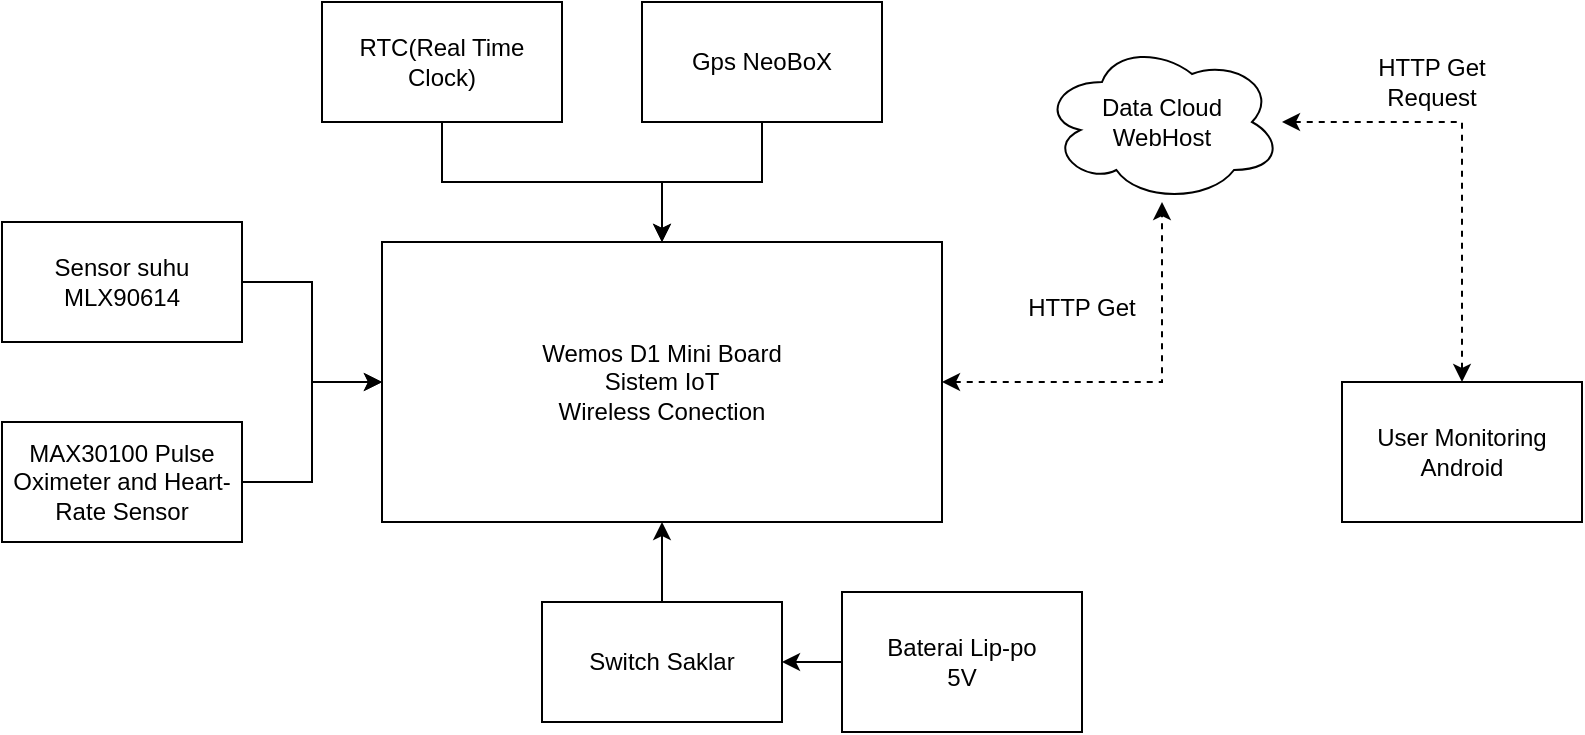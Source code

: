 <mxfile version="14.5.10" type="github">
  <diagram id="KQNDygcgDZLvnODnP6uo" name="Page-1">
    <mxGraphModel dx="1210" dy="620" grid="1" gridSize="10" guides="1" tooltips="1" connect="1" arrows="1" fold="1" page="1" pageScale="1" pageWidth="1169" pageHeight="827" math="0" shadow="0">
      <root>
        <mxCell id="0" />
        <mxCell id="1" parent="0" />
        <mxCell id="rLE2kNvw1dQ29zigf44E-4" value="" style="edgeStyle=orthogonalEdgeStyle;rounded=0;orthogonalLoop=1;jettySize=auto;html=1;" parent="1" source="GLq082n1MHP-56mILdO1-1" target="GLq082n1MHP-56mILdO1-2" edge="1">
          <mxGeometry relative="1" as="geometry" />
        </mxCell>
        <mxCell id="GLq082n1MHP-56mILdO1-1" value="&lt;div&gt;Sensor suhu&lt;/div&gt;&lt;div&gt;MLX90614&lt;br&gt;&lt;/div&gt;" style="rounded=0;whiteSpace=wrap;html=1;" parent="1" vertex="1">
          <mxGeometry x="110" y="160" width="120" height="60" as="geometry" />
        </mxCell>
        <mxCell id="rLE2kNvw1dQ29zigf44E-5" value="" style="edgeStyle=orthogonalEdgeStyle;rounded=0;orthogonalLoop=1;jettySize=auto;html=1;dashed=1;startArrow=classic;startFill=1;" parent="1" source="GLq082n1MHP-56mILdO1-2" target="rLE2kNvw1dQ29zigf44E-1" edge="1">
          <mxGeometry relative="1" as="geometry" />
        </mxCell>
        <mxCell id="GLq082n1MHP-56mILdO1-2" value="&lt;div&gt;Wemos D1 Mini Board&lt;/div&gt;&lt;div&gt;Sistem IoT&lt;/div&gt;&lt;div&gt;Wireless Conection&lt;br&gt;&lt;/div&gt;" style="rounded=0;whiteSpace=wrap;html=1;" parent="1" vertex="1">
          <mxGeometry x="300" y="170" width="280" height="140" as="geometry" />
        </mxCell>
        <mxCell id="rLE2kNvw1dQ29zigf44E-3" value="" style="edgeStyle=orthogonalEdgeStyle;rounded=0;orthogonalLoop=1;jettySize=auto;html=1;" parent="1" source="GLq082n1MHP-56mILdO1-3" target="GLq082n1MHP-56mILdO1-2" edge="1">
          <mxGeometry relative="1" as="geometry" />
        </mxCell>
        <mxCell id="GLq082n1MHP-56mILdO1-3" value="MAX30100 Pulse Oximeter and Heart-Rate Sensor " style="rounded=0;whiteSpace=wrap;html=1;" parent="1" vertex="1">
          <mxGeometry x="110" y="260" width="120" height="60" as="geometry" />
        </mxCell>
        <mxCell id="rLE2kNvw1dQ29zigf44E-2" value="" style="edgeStyle=orthogonalEdgeStyle;rounded=0;orthogonalLoop=1;jettySize=auto;html=1;startArrow=none;" parent="1" source="M0zyZgAfgKPM6vkzv-a--2" target="GLq082n1MHP-56mILdO1-2" edge="1">
          <mxGeometry relative="1" as="geometry" />
        </mxCell>
        <mxCell id="GLq082n1MHP-56mILdO1-4" value="&lt;div&gt;Baterai Lip-po&lt;br&gt;&lt;/div&gt;&lt;div&gt;5V&lt;br&gt;&lt;/div&gt;" style="rounded=0;whiteSpace=wrap;html=1;" parent="1" vertex="1">
          <mxGeometry x="530" y="345" width="120" height="70" as="geometry" />
        </mxCell>
        <mxCell id="rLE2kNvw1dQ29zigf44E-14" value="" style="edgeStyle=orthogonalEdgeStyle;rounded=0;orthogonalLoop=1;jettySize=auto;html=1;startArrow=classic;startFill=1;dashed=1;" parent="1" source="rLE2kNvw1dQ29zigf44E-1" target="rLE2kNvw1dQ29zigf44E-10" edge="1">
          <mxGeometry relative="1" as="geometry" />
        </mxCell>
        <mxCell id="rLE2kNvw1dQ29zigf44E-1" value="&lt;div&gt;Data Cloud&lt;/div&gt;&lt;div&gt;WebHost&lt;/div&gt;" style="ellipse;shape=cloud;whiteSpace=wrap;html=1;" parent="1" vertex="1">
          <mxGeometry x="630" y="70" width="120" height="80" as="geometry" />
        </mxCell>
        <mxCell id="rLE2kNvw1dQ29zigf44E-9" value="" style="edgeStyle=orthogonalEdgeStyle;rounded=0;orthogonalLoop=1;jettySize=auto;html=1;" parent="1" source="rLE2kNvw1dQ29zigf44E-8" target="GLq082n1MHP-56mILdO1-2" edge="1">
          <mxGeometry relative="1" as="geometry" />
        </mxCell>
        <mxCell id="rLE2kNvw1dQ29zigf44E-8" value="RTC(Real Time Clock)" style="rounded=0;whiteSpace=wrap;html=1;" parent="1" vertex="1">
          <mxGeometry x="270" y="50" width="120" height="60" as="geometry" />
        </mxCell>
        <mxCell id="rLE2kNvw1dQ29zigf44E-10" value="&lt;div&gt;User Monitoring&lt;/div&gt;&lt;div&gt;Android&lt;/div&gt;" style="rounded=0;whiteSpace=wrap;html=1;" parent="1" vertex="1">
          <mxGeometry x="780" y="240" width="120" height="70" as="geometry" />
        </mxCell>
        <mxCell id="rLE2kNvw1dQ29zigf44E-11" value="HTTP Get Request" style="text;html=1;strokeColor=none;fillColor=none;align=center;verticalAlign=middle;whiteSpace=wrap;rounded=0;" parent="1" vertex="1">
          <mxGeometry x="780" y="80" width="90" height="20" as="geometry" />
        </mxCell>
        <mxCell id="rLE2kNvw1dQ29zigf44E-12" value="&#xa;HTTP Get&#xa;&#xa;" style="text;html=1;strokeColor=none;fillColor=none;align=center;verticalAlign=middle;whiteSpace=wrap;rounded=0;" parent="1" vertex="1">
          <mxGeometry x="610" y="200" width="80" height="20" as="geometry" />
        </mxCell>
        <mxCell id="M0zyZgAfgKPM6vkzv-a--2" value="Switch Saklar" style="rounded=0;whiteSpace=wrap;html=1;" vertex="1" parent="1">
          <mxGeometry x="380" y="350" width="120" height="60" as="geometry" />
        </mxCell>
        <mxCell id="M0zyZgAfgKPM6vkzv-a--3" value="" style="edgeStyle=orthogonalEdgeStyle;rounded=0;orthogonalLoop=1;jettySize=auto;html=1;endArrow=classic;startArrow=none;startFill=0;endFill=1;" edge="1" parent="1" source="GLq082n1MHP-56mILdO1-4" target="M0zyZgAfgKPM6vkzv-a--2">
          <mxGeometry relative="1" as="geometry">
            <mxPoint x="600" y="385" as="sourcePoint" />
            <mxPoint x="440" y="310" as="targetPoint" />
          </mxGeometry>
        </mxCell>
        <mxCell id="M0zyZgAfgKPM6vkzv-a--5" value="" style="edgeStyle=orthogonalEdgeStyle;rounded=0;orthogonalLoop=1;jettySize=auto;html=1;startArrow=none;startFill=0;endArrow=classic;endFill=1;" edge="1" parent="1" source="M0zyZgAfgKPM6vkzv-a--4" target="GLq082n1MHP-56mILdO1-2">
          <mxGeometry relative="1" as="geometry" />
        </mxCell>
        <mxCell id="M0zyZgAfgKPM6vkzv-a--4" value="Gps NeoBoX" style="rounded=0;whiteSpace=wrap;html=1;" vertex="1" parent="1">
          <mxGeometry x="430" y="50" width="120" height="60" as="geometry" />
        </mxCell>
      </root>
    </mxGraphModel>
  </diagram>
</mxfile>
